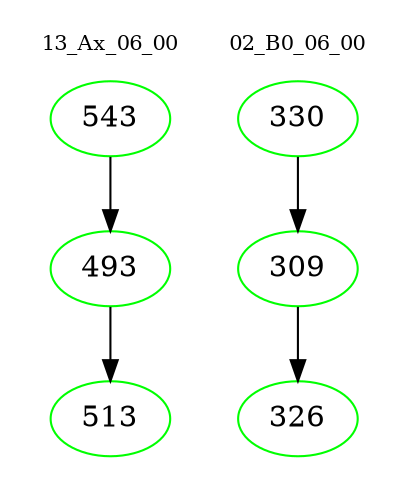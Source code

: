 digraph{
subgraph cluster_0 {
color = white
label = "13_Ax_06_00";
fontsize=10;
T0_543 [label="543", color="green"]
T0_543 -> T0_493 [color="black"]
T0_493 [label="493", color="green"]
T0_493 -> T0_513 [color="black"]
T0_513 [label="513", color="green"]
}
subgraph cluster_1 {
color = white
label = "02_B0_06_00";
fontsize=10;
T1_330 [label="330", color="green"]
T1_330 -> T1_309 [color="black"]
T1_309 [label="309", color="green"]
T1_309 -> T1_326 [color="black"]
T1_326 [label="326", color="green"]
}
}
